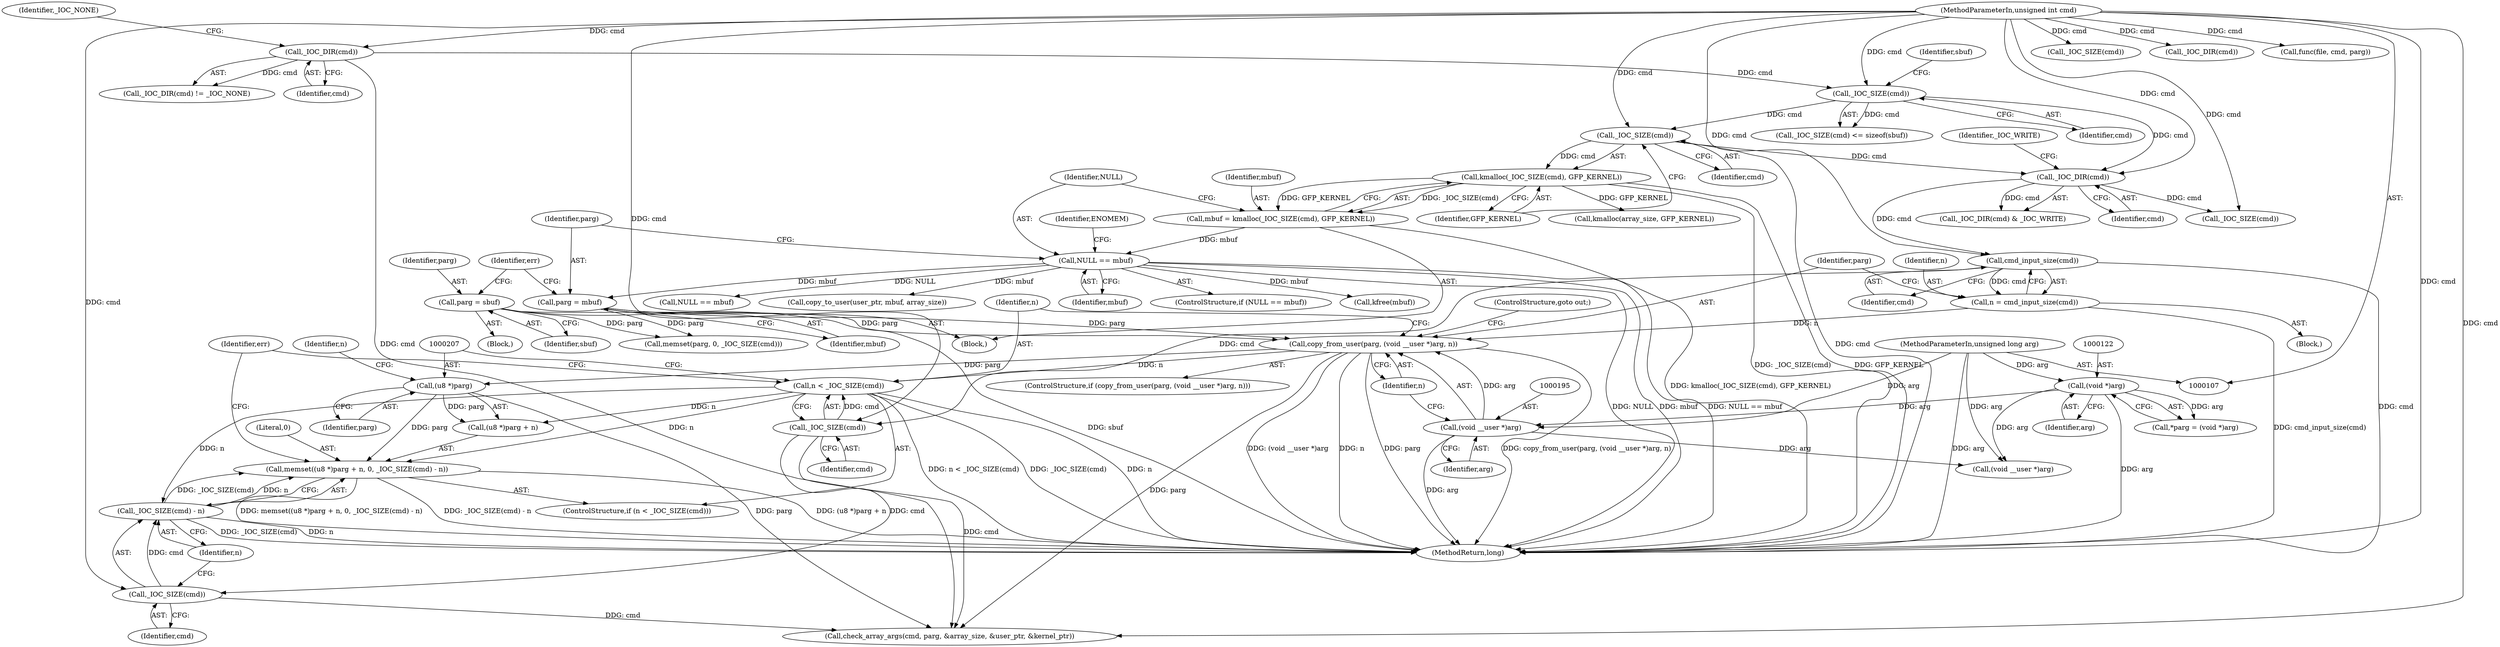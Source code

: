digraph "0_linux_fc0a80798576f80ca10b3f6c9c7097f12fd1d64e@API" {
"1000204" [label="(Call,memset((u8 *)parg + n, 0, _IOC_SIZE(cmd) - n))"];
"1000206" [label="(Call,(u8 *)parg)"];
"1000192" [label="(Call,copy_from_user(parg, (void __user *)arg, n))"];
"1000155" [label="(Call,parg = sbuf)"];
"1000173" [label="(Call,parg = mbuf)"];
"1000167" [label="(Call,NULL == mbuf)"];
"1000160" [label="(Call,mbuf = kmalloc(_IOC_SIZE(cmd), GFP_KERNEL))"];
"1000162" [label="(Call,kmalloc(_IOC_SIZE(cmd), GFP_KERNEL))"];
"1000163" [label="(Call,_IOC_SIZE(cmd))"];
"1000150" [label="(Call,_IOC_SIZE(cmd))"];
"1000144" [label="(Call,_IOC_DIR(cmd))"];
"1000109" [label="(MethodParameterIn,unsigned int cmd)"];
"1000194" [label="(Call,(void __user *)arg)"];
"1000121" [label="(Call,(void *)arg)"];
"1000110" [label="(MethodParameterIn,unsigned long arg)"];
"1000187" [label="(Call,n = cmd_input_size(cmd))"];
"1000189" [label="(Call,cmd_input_size(cmd))"];
"1000182" [label="(Call,_IOC_DIR(cmd))"];
"1000200" [label="(Call,n < _IOC_SIZE(cmd))"];
"1000202" [label="(Call,_IOC_SIZE(cmd))"];
"1000211" [label="(Call,_IOC_SIZE(cmd) - n)"];
"1000212" [label="(Call,_IOC_SIZE(cmd))"];
"1000159" [label="(Block,)"];
"1000208" [label="(Identifier,parg)"];
"1000156" [label="(Identifier,parg)"];
"1000177" [label="(Identifier,err)"];
"1000189" [label="(Call,cmd_input_size(cmd))"];
"1000162" [label="(Call,kmalloc(_IOC_SIZE(cmd), GFP_KERNEL))"];
"1000110" [label="(MethodParameterIn,unsigned long arg)"];
"1000333" [label="(MethodReturn,long)"];
"1000183" [label="(Identifier,cmd)"];
"1000321" [label="(Call,_IOC_SIZE(cmd))"];
"1000153" [label="(Identifier,sbuf)"];
"1000151" [label="(Identifier,cmd)"];
"1000254" [label="(Call,NULL == mbuf)"];
"1000295" [label="(Call,copy_to_user(user_ptr, mbuf, array_size))"];
"1000163" [label="(Call,_IOC_SIZE(cmd))"];
"1000146" [label="(Identifier,_IOC_NONE)"];
"1000192" [label="(Call,copy_from_user(parg, (void __user *)arg, n))"];
"1000150" [label="(Call,_IOC_SIZE(cmd))"];
"1000311" [label="(Call,_IOC_DIR(cmd))"];
"1000190" [label="(Identifier,cmd)"];
"1000165" [label="(Identifier,GFP_KERNEL)"];
"1000191" [label="(ControlStructure,if (copy_from_user(parg, (void __user *)arg, n)))"];
"1000169" [label="(Identifier,mbuf)"];
"1000166" [label="(ControlStructure,if (NULL == mbuf))"];
"1000121" [label="(Call,(void *)arg)"];
"1000317" [label="(Call,(void __user *)arg)"];
"1000154" [label="(Block,)"];
"1000213" [label="(Identifier,cmd)"];
"1000149" [label="(Call,_IOC_SIZE(cmd) <= sizeof(sbuf))"];
"1000187" [label="(Call,n = cmd_input_size(cmd))"];
"1000210" [label="(Literal,0)"];
"1000212" [label="(Call,_IOC_SIZE(cmd))"];
"1000173" [label="(Call,parg = mbuf)"];
"1000217" [label="(Call,memset(parg, 0, _IOC_SIZE(cmd)))"];
"1000160" [label="(Call,mbuf = kmalloc(_IOC_SIZE(cmd), GFP_KERNEL))"];
"1000172" [label="(Identifier,ENOMEM)"];
"1000144" [label="(Call,_IOC_DIR(cmd))"];
"1000224" [label="(Call,check_array_args(cmd, parg, &array_size, &user_ptr, &kernel_ptr))"];
"1000157" [label="(Identifier,sbuf)"];
"1000203" [label="(Identifier,cmd)"];
"1000246" [label="(Call,kmalloc(array_size, GFP_KERNEL))"];
"1000201" [label="(Identifier,n)"];
"1000161" [label="(Identifier,mbuf)"];
"1000193" [label="(Identifier,parg)"];
"1000182" [label="(Call,_IOC_DIR(cmd))"];
"1000223" [label="(Identifier,err)"];
"1000164" [label="(Identifier,cmd)"];
"1000145" [label="(Identifier,cmd)"];
"1000194" [label="(Call,(void __user *)arg)"];
"1000205" [label="(Call,(u8 *)parg + n)"];
"1000206" [label="(Call,(u8 *)parg)"];
"1000214" [label="(Identifier,n)"];
"1000274" [label="(Call,func(file, cmd, parg))"];
"1000119" [label="(Call,*parg = (void *)arg)"];
"1000181" [label="(Call,_IOC_DIR(cmd) & _IOC_WRITE)"];
"1000167" [label="(Call,NULL == mbuf)"];
"1000211" [label="(Call,_IOC_SIZE(cmd) - n)"];
"1000175" [label="(Identifier,mbuf)"];
"1000174" [label="(Identifier,parg)"];
"1000197" [label="(Identifier,n)"];
"1000200" [label="(Call,n < _IOC_SIZE(cmd))"];
"1000202" [label="(Call,_IOC_SIZE(cmd))"];
"1000198" [label="(ControlStructure,goto out;)"];
"1000155" [label="(Call,parg = sbuf)"];
"1000196" [label="(Identifier,arg)"];
"1000209" [label="(Identifier,n)"];
"1000123" [label="(Identifier,arg)"];
"1000185" [label="(Block,)"];
"1000184" [label="(Identifier,_IOC_WRITE)"];
"1000199" [label="(ControlStructure,if (n < _IOC_SIZE(cmd)))"];
"1000168" [label="(Identifier,NULL)"];
"1000204" [label="(Call,memset((u8 *)parg + n, 0, _IOC_SIZE(cmd) - n))"];
"1000329" [label="(Call,kfree(mbuf))"];
"1000109" [label="(MethodParameterIn,unsigned int cmd)"];
"1000220" [label="(Call,_IOC_SIZE(cmd))"];
"1000188" [label="(Identifier,n)"];
"1000143" [label="(Call,_IOC_DIR(cmd) != _IOC_NONE)"];
"1000204" -> "1000199"  [label="AST: "];
"1000204" -> "1000211"  [label="CFG: "];
"1000205" -> "1000204"  [label="AST: "];
"1000210" -> "1000204"  [label="AST: "];
"1000211" -> "1000204"  [label="AST: "];
"1000223" -> "1000204"  [label="CFG: "];
"1000204" -> "1000333"  [label="DDG: _IOC_SIZE(cmd) - n"];
"1000204" -> "1000333"  [label="DDG: (u8 *)parg + n"];
"1000204" -> "1000333"  [label="DDG: memset((u8 *)parg + n, 0, _IOC_SIZE(cmd) - n)"];
"1000206" -> "1000204"  [label="DDG: parg"];
"1000200" -> "1000204"  [label="DDG: n"];
"1000211" -> "1000204"  [label="DDG: _IOC_SIZE(cmd)"];
"1000211" -> "1000204"  [label="DDG: n"];
"1000206" -> "1000205"  [label="AST: "];
"1000206" -> "1000208"  [label="CFG: "];
"1000207" -> "1000206"  [label="AST: "];
"1000208" -> "1000206"  [label="AST: "];
"1000209" -> "1000206"  [label="CFG: "];
"1000206" -> "1000205"  [label="DDG: parg"];
"1000192" -> "1000206"  [label="DDG: parg"];
"1000206" -> "1000224"  [label="DDG: parg"];
"1000192" -> "1000191"  [label="AST: "];
"1000192" -> "1000197"  [label="CFG: "];
"1000193" -> "1000192"  [label="AST: "];
"1000194" -> "1000192"  [label="AST: "];
"1000197" -> "1000192"  [label="AST: "];
"1000198" -> "1000192"  [label="CFG: "];
"1000201" -> "1000192"  [label="CFG: "];
"1000192" -> "1000333"  [label="DDG: (void __user *)arg"];
"1000192" -> "1000333"  [label="DDG: n"];
"1000192" -> "1000333"  [label="DDG: parg"];
"1000192" -> "1000333"  [label="DDG: copy_from_user(parg, (void __user *)arg, n)"];
"1000155" -> "1000192"  [label="DDG: parg"];
"1000173" -> "1000192"  [label="DDG: parg"];
"1000194" -> "1000192"  [label="DDG: arg"];
"1000187" -> "1000192"  [label="DDG: n"];
"1000192" -> "1000200"  [label="DDG: n"];
"1000192" -> "1000224"  [label="DDG: parg"];
"1000155" -> "1000154"  [label="AST: "];
"1000155" -> "1000157"  [label="CFG: "];
"1000156" -> "1000155"  [label="AST: "];
"1000157" -> "1000155"  [label="AST: "];
"1000177" -> "1000155"  [label="CFG: "];
"1000155" -> "1000333"  [label="DDG: sbuf"];
"1000155" -> "1000217"  [label="DDG: parg"];
"1000173" -> "1000159"  [label="AST: "];
"1000173" -> "1000175"  [label="CFG: "];
"1000174" -> "1000173"  [label="AST: "];
"1000175" -> "1000173"  [label="AST: "];
"1000177" -> "1000173"  [label="CFG: "];
"1000167" -> "1000173"  [label="DDG: mbuf"];
"1000173" -> "1000217"  [label="DDG: parg"];
"1000167" -> "1000166"  [label="AST: "];
"1000167" -> "1000169"  [label="CFG: "];
"1000168" -> "1000167"  [label="AST: "];
"1000169" -> "1000167"  [label="AST: "];
"1000172" -> "1000167"  [label="CFG: "];
"1000174" -> "1000167"  [label="CFG: "];
"1000167" -> "1000333"  [label="DDG: NULL"];
"1000167" -> "1000333"  [label="DDG: mbuf"];
"1000167" -> "1000333"  [label="DDG: NULL == mbuf"];
"1000160" -> "1000167"  [label="DDG: mbuf"];
"1000167" -> "1000254"  [label="DDG: NULL"];
"1000167" -> "1000295"  [label="DDG: mbuf"];
"1000167" -> "1000329"  [label="DDG: mbuf"];
"1000160" -> "1000159"  [label="AST: "];
"1000160" -> "1000162"  [label="CFG: "];
"1000161" -> "1000160"  [label="AST: "];
"1000162" -> "1000160"  [label="AST: "];
"1000168" -> "1000160"  [label="CFG: "];
"1000160" -> "1000333"  [label="DDG: kmalloc(_IOC_SIZE(cmd), GFP_KERNEL)"];
"1000162" -> "1000160"  [label="DDG: _IOC_SIZE(cmd)"];
"1000162" -> "1000160"  [label="DDG: GFP_KERNEL"];
"1000162" -> "1000165"  [label="CFG: "];
"1000163" -> "1000162"  [label="AST: "];
"1000165" -> "1000162"  [label="AST: "];
"1000162" -> "1000333"  [label="DDG: _IOC_SIZE(cmd)"];
"1000162" -> "1000333"  [label="DDG: GFP_KERNEL"];
"1000163" -> "1000162"  [label="DDG: cmd"];
"1000162" -> "1000246"  [label="DDG: GFP_KERNEL"];
"1000163" -> "1000164"  [label="CFG: "];
"1000164" -> "1000163"  [label="AST: "];
"1000165" -> "1000163"  [label="CFG: "];
"1000163" -> "1000333"  [label="DDG: cmd"];
"1000150" -> "1000163"  [label="DDG: cmd"];
"1000109" -> "1000163"  [label="DDG: cmd"];
"1000163" -> "1000182"  [label="DDG: cmd"];
"1000150" -> "1000149"  [label="AST: "];
"1000150" -> "1000151"  [label="CFG: "];
"1000151" -> "1000150"  [label="AST: "];
"1000153" -> "1000150"  [label="CFG: "];
"1000150" -> "1000149"  [label="DDG: cmd"];
"1000144" -> "1000150"  [label="DDG: cmd"];
"1000109" -> "1000150"  [label="DDG: cmd"];
"1000150" -> "1000182"  [label="DDG: cmd"];
"1000144" -> "1000143"  [label="AST: "];
"1000144" -> "1000145"  [label="CFG: "];
"1000145" -> "1000144"  [label="AST: "];
"1000146" -> "1000144"  [label="CFG: "];
"1000144" -> "1000143"  [label="DDG: cmd"];
"1000109" -> "1000144"  [label="DDG: cmd"];
"1000144" -> "1000224"  [label="DDG: cmd"];
"1000109" -> "1000107"  [label="AST: "];
"1000109" -> "1000333"  [label="DDG: cmd"];
"1000109" -> "1000182"  [label="DDG: cmd"];
"1000109" -> "1000189"  [label="DDG: cmd"];
"1000109" -> "1000202"  [label="DDG: cmd"];
"1000109" -> "1000212"  [label="DDG: cmd"];
"1000109" -> "1000220"  [label="DDG: cmd"];
"1000109" -> "1000224"  [label="DDG: cmd"];
"1000109" -> "1000274"  [label="DDG: cmd"];
"1000109" -> "1000311"  [label="DDG: cmd"];
"1000109" -> "1000321"  [label="DDG: cmd"];
"1000194" -> "1000196"  [label="CFG: "];
"1000195" -> "1000194"  [label="AST: "];
"1000196" -> "1000194"  [label="AST: "];
"1000197" -> "1000194"  [label="CFG: "];
"1000194" -> "1000333"  [label="DDG: arg"];
"1000121" -> "1000194"  [label="DDG: arg"];
"1000110" -> "1000194"  [label="DDG: arg"];
"1000194" -> "1000317"  [label="DDG: arg"];
"1000121" -> "1000119"  [label="AST: "];
"1000121" -> "1000123"  [label="CFG: "];
"1000122" -> "1000121"  [label="AST: "];
"1000123" -> "1000121"  [label="AST: "];
"1000119" -> "1000121"  [label="CFG: "];
"1000121" -> "1000333"  [label="DDG: arg"];
"1000121" -> "1000119"  [label="DDG: arg"];
"1000110" -> "1000121"  [label="DDG: arg"];
"1000121" -> "1000317"  [label="DDG: arg"];
"1000110" -> "1000107"  [label="AST: "];
"1000110" -> "1000333"  [label="DDG: arg"];
"1000110" -> "1000317"  [label="DDG: arg"];
"1000187" -> "1000185"  [label="AST: "];
"1000187" -> "1000189"  [label="CFG: "];
"1000188" -> "1000187"  [label="AST: "];
"1000189" -> "1000187"  [label="AST: "];
"1000193" -> "1000187"  [label="CFG: "];
"1000187" -> "1000333"  [label="DDG: cmd_input_size(cmd)"];
"1000189" -> "1000187"  [label="DDG: cmd"];
"1000189" -> "1000190"  [label="CFG: "];
"1000190" -> "1000189"  [label="AST: "];
"1000189" -> "1000333"  [label="DDG: cmd"];
"1000182" -> "1000189"  [label="DDG: cmd"];
"1000189" -> "1000202"  [label="DDG: cmd"];
"1000182" -> "1000181"  [label="AST: "];
"1000182" -> "1000183"  [label="CFG: "];
"1000183" -> "1000182"  [label="AST: "];
"1000184" -> "1000182"  [label="CFG: "];
"1000182" -> "1000181"  [label="DDG: cmd"];
"1000182" -> "1000220"  [label="DDG: cmd"];
"1000200" -> "1000199"  [label="AST: "];
"1000200" -> "1000202"  [label="CFG: "];
"1000201" -> "1000200"  [label="AST: "];
"1000202" -> "1000200"  [label="AST: "];
"1000207" -> "1000200"  [label="CFG: "];
"1000223" -> "1000200"  [label="CFG: "];
"1000200" -> "1000333"  [label="DDG: n"];
"1000200" -> "1000333"  [label="DDG: n < _IOC_SIZE(cmd)"];
"1000200" -> "1000333"  [label="DDG: _IOC_SIZE(cmd)"];
"1000202" -> "1000200"  [label="DDG: cmd"];
"1000200" -> "1000205"  [label="DDG: n"];
"1000200" -> "1000211"  [label="DDG: n"];
"1000202" -> "1000203"  [label="CFG: "];
"1000203" -> "1000202"  [label="AST: "];
"1000202" -> "1000212"  [label="DDG: cmd"];
"1000202" -> "1000224"  [label="DDG: cmd"];
"1000211" -> "1000214"  [label="CFG: "];
"1000212" -> "1000211"  [label="AST: "];
"1000214" -> "1000211"  [label="AST: "];
"1000211" -> "1000333"  [label="DDG: _IOC_SIZE(cmd)"];
"1000211" -> "1000333"  [label="DDG: n"];
"1000212" -> "1000211"  [label="DDG: cmd"];
"1000212" -> "1000213"  [label="CFG: "];
"1000213" -> "1000212"  [label="AST: "];
"1000214" -> "1000212"  [label="CFG: "];
"1000212" -> "1000224"  [label="DDG: cmd"];
}
